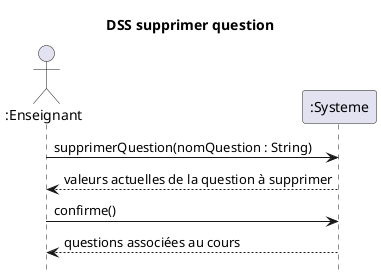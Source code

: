 @startuml DSS_Supprimer_Question
title DSS supprimer question
hide footbox
actor ":Enseignant" as professeur
participant ":Systeme" as systeme

professeur ->  systeme : supprimerQuestion(nomQuestion : String)
professeur <-- systeme : valeurs actuelles de la question à supprimer
professeur -> systeme : confirme()
professeur <-- systeme : questions associées au cours

@enduml
